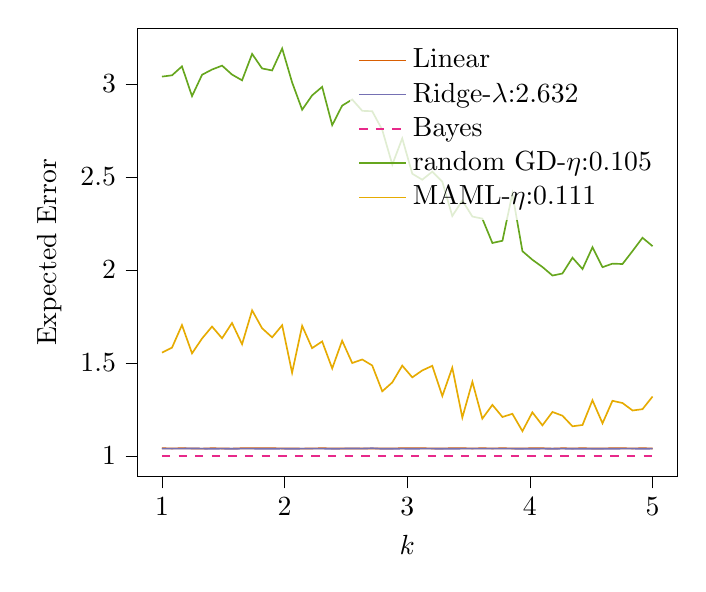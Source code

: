 % This file was created with tikzplotlib v0.10.1.
\begin{tikzpicture}

\definecolor{chocolate217952}{RGB}{217,95,2}
\definecolor{darkcyan27158119}{RGB}{27,158,119}
\definecolor{darkgoldenrod16611829}{RGB}{166,118,29}
\definecolor{darkgray176}{RGB}{176,176,176}
\definecolor{deeppink23141138}{RGB}{231,41,138}
\definecolor{lightslategray117112179}{RGB}{117,112,179}
\definecolor{olivedrab10216630}{RGB}{102,166,30}
\definecolor{orange2301712}{RGB}{230,171,2}

\begin{axis}[
legend cell align={left},
legend style={fill opacity=0.8, draw opacity=1, text opacity=1, draw=none},
tick align=outside,
tick pos=left,
x grid style={darkgray176},
xlabel={\(\displaystyle k\)},
xmin=0.8, xmax=5.2,
xtick style={color=black},
y grid style={darkgray176},
ylabel={Expected Error},
ymin=0.89, ymax=3.299,
ytick style={color=black}
]

\addplot [semithick, chocolate217952]
table {%
1 1.042
1.082 1.041
1.163 1.042
1.245 1.041
1.327 1.04
1.408 1.042
1.49 1.041
1.571 1.04
1.653 1.042
1.735 1.042
1.816 1.042
1.898 1.042
1.98 1.041
2.061 1.041
2.143 1.04
2.224 1.041
2.306 1.042
2.388 1.041
2.469 1.041
2.551 1.041
2.633 1.041
2.714 1.041
2.796 1.041
2.878 1.041
2.959 1.042
3.041 1.042
3.122 1.042
3.204 1.041
3.286 1.041
3.367 1.042
3.449 1.042
3.531 1.041
3.612 1.042
3.694 1.041
3.776 1.042
3.857 1.041
3.939 1.041
4.02 1.042
4.102 1.042
4.184 1.04
4.265 1.042
4.347 1.041
4.429 1.042
4.51 1.041
4.592 1.041
4.673 1.042
4.755 1.042
4.837 1.041
4.918 1.042
5 1.041
};
\addlegendentry{Linear}
\addplot [semithick, lightslategray117112179]
table {%
1 1.04
1.082 1.04
1.163 1.04
1.245 1.041
1.327 1.04
1.408 1.039
1.49 1.04
1.571 1.039
1.653 1.04
1.735 1.04
1.816 1.039
1.898 1.039
1.98 1.04
2.061 1.039
2.143 1.04
2.224 1.04
2.306 1.04
2.388 1.039
2.469 1.04
2.551 1.041
2.633 1.04
2.714 1.042
2.796 1.039
2.878 1.039
2.959 1.04
3.041 1.039
3.122 1.04
3.204 1.04
3.286 1.039
3.367 1.039
3.449 1.04
3.531 1.04
3.612 1.04
3.694 1.04
3.776 1.04
3.857 1.04
3.939 1.039
4.02 1.039
4.102 1.04
4.184 1.039
4.265 1.04
4.347 1.039
4.429 1.039
4.51 1.039
4.592 1.039
4.673 1.039
4.755 1.04
4.837 1.04
4.918 1.039
5 1.04
};
\addlegendentry{Ridge-$\lambda$:2.632}
\addplot [semithick, deeppink23141138, dashed]
table {%
1 1.0
1.082 1.0
1.163 1.0
1.245 1.0
1.327 1.0
1.408 1.0
1.49 1.0
1.571 1.0
1.653 1.0
1.735 1.0
1.816 1.0
1.898 1.0
1.98 1.0
2.061 1.0
2.143 1.0
2.224 1.0
2.306 1.0
2.388 1.0
2.469 1.0
2.551 1.0
2.633 1.0
2.714 1.0
2.796 1.0
2.878 1.0
2.959 1.0
3.041 1.0
3.122 1.0
3.204 1.0
3.286 1.0
3.367 1.0
3.449 1.0
3.531 1.0
3.612 1.0
3.694 1.0
3.776 1.0
3.857 1.0
3.939 1.0
4.02 1.0
4.102 1.0
4.184 1.0
4.265 1.0
4.347 1.0
4.429 1.0
4.51 1.0
4.592 1.0
4.673 1.0
4.755 1.0
4.837 1.0
4.918 1.0
5 1.0
};
\addlegendentry{Bayes}
\addplot [semithick, olivedrab10216630]
table {%
1 3.039
1.082 3.046
1.163 3.094
1.245 2.934
1.327 3.049
1.408 3.077
1.49 3.098
1.571 3.05
1.653 3.019
1.735 3.161
1.816 3.083
1.898 3.072
1.98 3.19
2.061 3.008
2.143 2.861
2.224 2.938
2.306 2.984
2.388 2.778
2.469 2.883
2.551 2.916
2.633 2.855
2.714 2.853
2.796 2.753
2.878 2.566
2.959 2.707
3.041 2.517
3.122 2.485
3.204 2.528
3.286 2.474
3.367 2.29
3.449 2.373
3.531 2.287
3.612 2.276
3.694 2.145
3.776 2.157
3.857 2.41
3.939 2.101
4.02 2.055
4.102 2.016
4.184 1.97
4.265 1.981
4.347 2.066
4.429 2.005
4.51 2.122
4.592 2.015
4.673 2.034
4.755 2.032
4.837 2.102
4.918 2.173
5 2.128
};
\addlegendentry{random GD-$\eta$:0.105}
\addplot [semithick, orange2301712]
table {%
1 1.556
1.082 1.583
1.163 1.704
1.245 1.552
1.327 1.632
1.408 1.696
1.49 1.633
1.571 1.715
1.653 1.601
1.735 1.783
1.816 1.687
1.898 1.638
1.98 1.703
2.061 1.448
2.143 1.7
2.224 1.58
2.306 1.616
2.388 1.471
2.469 1.62
2.551 1.5
2.633 1.519
2.714 1.487
2.796 1.348
2.878 1.396
2.959 1.486
3.041 1.423
3.122 1.46
3.204 1.485
3.286 1.323
3.367 1.475
3.449 1.207
3.531 1.399
3.612 1.201
3.694 1.275
3.776 1.21
3.857 1.227
3.939 1.134
4.02 1.235
4.102 1.165
4.184 1.237
4.265 1.217
4.347 1.16
4.429 1.167
4.51 1.3
4.592 1.176
4.673 1.297
4.755 1.285
4.837 1.245
4.918 1.252
5 1.32
};
\addlegendentry{MAML-$\eta$:0.111}
\end{axis}

\end{tikzpicture}
